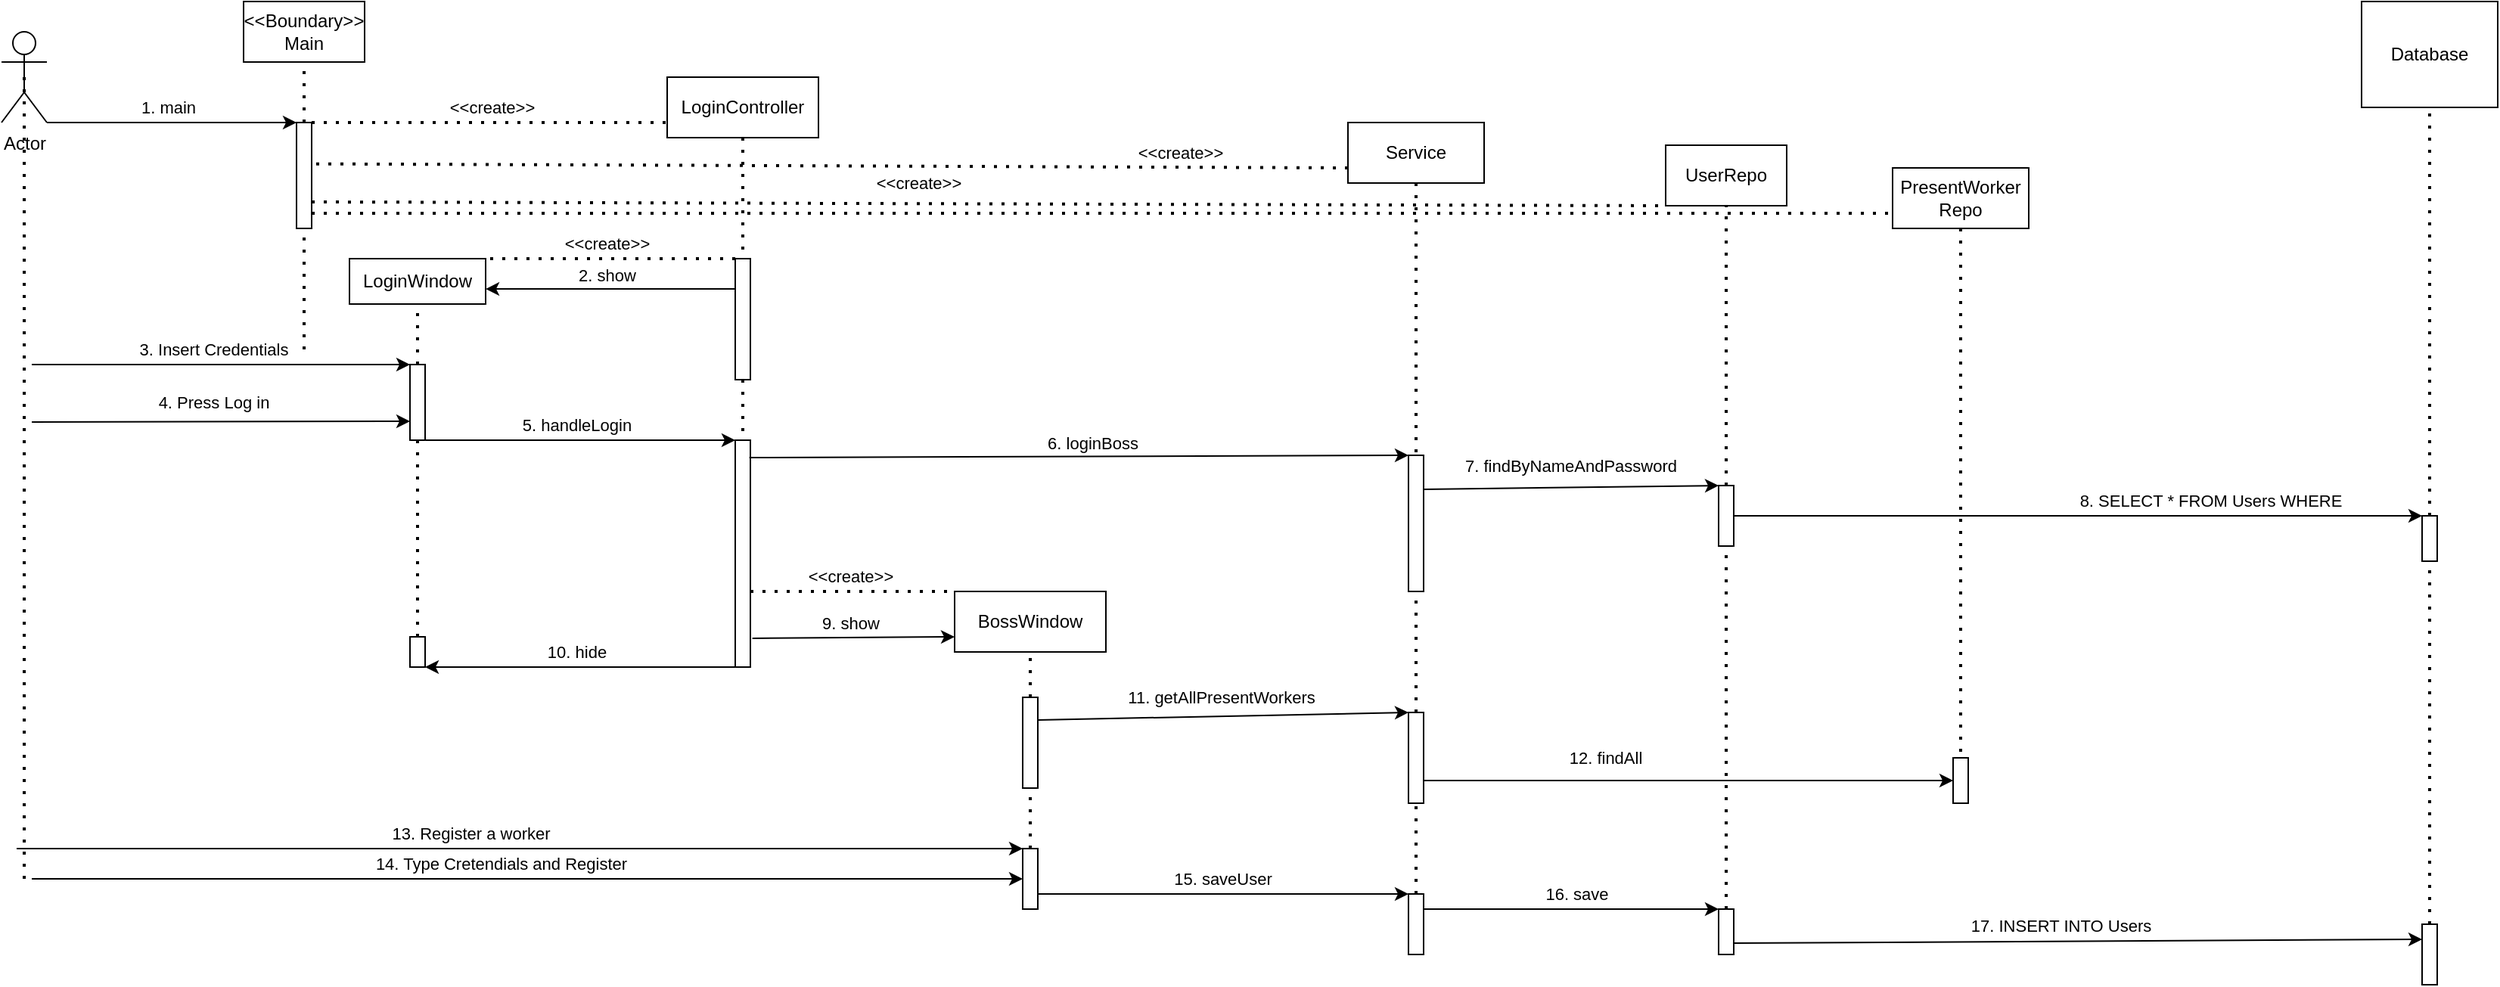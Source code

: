 <mxfile version="26.2.14">
  <diagram name="Page-1" id="IQRt8BmCdM-ZMYjNGfV5">
    <mxGraphModel dx="1213" dy="738" grid="1" gridSize="10" guides="1" tooltips="1" connect="1" arrows="1" fold="1" page="1" pageScale="1" pageWidth="850" pageHeight="1100" math="0" shadow="0">
      <root>
        <mxCell id="0" />
        <mxCell id="1" parent="0" />
        <mxCell id="h6TdtqrDm6KFS-MrkBvc-1" value="Actor" style="shape=umlActor;verticalLabelPosition=bottom;verticalAlign=top;html=1;outlineConnect=0;" parent="1" vertex="1">
          <mxGeometry x="40" y="40" width="30" height="60" as="geometry" />
        </mxCell>
        <mxCell id="h6TdtqrDm6KFS-MrkBvc-3" value="&lt;div&gt;&amp;lt;&amp;lt;Boundary&amp;gt;&amp;gt;&lt;/div&gt;&lt;div&gt;Main&lt;/div&gt;" style="rounded=0;whiteSpace=wrap;html=1;" parent="1" vertex="1">
          <mxGeometry x="200" y="20" width="80" height="40" as="geometry" />
        </mxCell>
        <mxCell id="h6TdtqrDm6KFS-MrkBvc-4" value="&lt;div&gt;LoginController&lt;/div&gt;" style="rounded=0;whiteSpace=wrap;html=1;" parent="1" vertex="1">
          <mxGeometry x="480" y="70" width="100" height="40" as="geometry" />
        </mxCell>
        <mxCell id="h6TdtqrDm6KFS-MrkBvc-5" value="" style="rounded=0;whiteSpace=wrap;html=1;" parent="1" vertex="1">
          <mxGeometry x="235" y="100" width="10" height="70" as="geometry" />
        </mxCell>
        <mxCell id="h6TdtqrDm6KFS-MrkBvc-6" value="BossWindow" style="rounded=0;whiteSpace=wrap;html=1;" parent="1" vertex="1">
          <mxGeometry x="670" y="410" width="100" height="40" as="geometry" />
        </mxCell>
        <mxCell id="h6TdtqrDm6KFS-MrkBvc-7" value="Service" style="rounded=0;whiteSpace=wrap;html=1;" parent="1" vertex="1">
          <mxGeometry x="930" y="100" width="90" height="40" as="geometry" />
        </mxCell>
        <mxCell id="h6TdtqrDm6KFS-MrkBvc-8" value="UserRepo" style="rounded=0;whiteSpace=wrap;html=1;" parent="1" vertex="1">
          <mxGeometry x="1140" y="115" width="80" height="40" as="geometry" />
        </mxCell>
        <mxCell id="h6TdtqrDm6KFS-MrkBvc-9" value="&lt;div&gt;PresentWorker&lt;/div&gt;&lt;div&gt;Repo&lt;/div&gt;" style="rounded=0;whiteSpace=wrap;html=1;" parent="1" vertex="1">
          <mxGeometry x="1290" y="130" width="90" height="40" as="geometry" />
        </mxCell>
        <mxCell id="h6TdtqrDm6KFS-MrkBvc-10" value="Database" style="rounded=0;whiteSpace=wrap;html=1;" parent="1" vertex="1">
          <mxGeometry x="1600" y="20" width="90" height="70" as="geometry" />
        </mxCell>
        <mxCell id="h6TdtqrDm6KFS-MrkBvc-11" value="" style="endArrow=none;dashed=1;html=1;dashPattern=1 3;strokeWidth=2;rounded=0;exitX=1;exitY=0;exitDx=0;exitDy=0;entryX=0;entryY=0.75;entryDx=0;entryDy=0;" parent="1" source="h6TdtqrDm6KFS-MrkBvc-5" target="h6TdtqrDm6KFS-MrkBvc-4" edge="1">
          <mxGeometry width="50" height="50" relative="1" as="geometry">
            <mxPoint x="570" y="390" as="sourcePoint" />
            <mxPoint x="620" y="340" as="targetPoint" />
          </mxGeometry>
        </mxCell>
        <mxCell id="h6TdtqrDm6KFS-MrkBvc-16" value="&amp;lt;&amp;lt;create&amp;gt;&amp;gt;" style="edgeLabel;html=1;align=center;verticalAlign=middle;resizable=0;points=[];" parent="h6TdtqrDm6KFS-MrkBvc-11" vertex="1" connectable="0">
          <mxGeometry x="0.009" y="-3" relative="1" as="geometry">
            <mxPoint y="-13" as="offset" />
          </mxGeometry>
        </mxCell>
        <mxCell id="h6TdtqrDm6KFS-MrkBvc-12" value="" style="endArrow=none;dashed=1;html=1;dashPattern=1 3;strokeWidth=2;rounded=0;entryX=0;entryY=0;entryDx=0;entryDy=0;exitX=1;exitY=1;exitDx=0;exitDy=0;" parent="1" target="h6TdtqrDm6KFS-MrkBvc-6" edge="1">
          <mxGeometry width="50" height="50" relative="1" as="geometry">
            <mxPoint x="535" y="410" as="sourcePoint" />
            <mxPoint x="740" y="310" as="targetPoint" />
          </mxGeometry>
        </mxCell>
        <mxCell id="h6TdtqrDm6KFS-MrkBvc-19" value="&amp;lt;&amp;lt;create&amp;gt;&amp;gt;" style="edgeLabel;html=1;align=center;verticalAlign=middle;resizable=0;points=[];" parent="h6TdtqrDm6KFS-MrkBvc-12" vertex="1" connectable="0">
          <mxGeometry x="0.665" y="2" relative="1" as="geometry">
            <mxPoint x="-47" y="-8" as="offset" />
          </mxGeometry>
        </mxCell>
        <mxCell id="h6TdtqrDm6KFS-MrkBvc-13" value="" style="endArrow=none;dashed=1;html=1;dashPattern=1 3;strokeWidth=2;rounded=0;entryX=0.833;entryY=0.39;entryDx=0;entryDy=0;entryPerimeter=0;exitX=0;exitY=0.75;exitDx=0;exitDy=0;" parent="1" source="h6TdtqrDm6KFS-MrkBvc-7" target="h6TdtqrDm6KFS-MrkBvc-5" edge="1">
          <mxGeometry width="50" height="50" relative="1" as="geometry">
            <mxPoint x="570" y="390" as="sourcePoint" />
            <mxPoint x="620" y="340" as="targetPoint" />
          </mxGeometry>
        </mxCell>
        <mxCell id="h6TdtqrDm6KFS-MrkBvc-18" value="&amp;lt;&amp;lt;create&amp;gt;&amp;gt;" style="edgeLabel;html=1;align=center;verticalAlign=middle;resizable=0;points=[];" parent="h6TdtqrDm6KFS-MrkBvc-13" vertex="1" connectable="0">
          <mxGeometry x="-0.675" y="-1" relative="1" as="geometry">
            <mxPoint y="-9" as="offset" />
          </mxGeometry>
        </mxCell>
        <mxCell id="h6TdtqrDm6KFS-MrkBvc-14" value="" style="endArrow=none;dashed=1;html=1;dashPattern=1 3;strokeWidth=2;rounded=0;entryX=0;entryY=1;entryDx=0;entryDy=0;exitX=1;exitY=0.75;exitDx=0;exitDy=0;" parent="1" source="h6TdtqrDm6KFS-MrkBvc-5" target="h6TdtqrDm6KFS-MrkBvc-8" edge="1">
          <mxGeometry width="50" height="50" relative="1" as="geometry">
            <mxPoint x="250" y="145" as="sourcePoint" />
            <mxPoint x="620" y="340" as="targetPoint" />
          </mxGeometry>
        </mxCell>
        <mxCell id="h6TdtqrDm6KFS-MrkBvc-17" value="&amp;lt;&amp;lt;create&amp;gt;&amp;gt;" style="edgeLabel;html=1;align=center;verticalAlign=middle;resizable=0;points=[];" parent="h6TdtqrDm6KFS-MrkBvc-14" vertex="1" connectable="0">
          <mxGeometry x="-0.104" y="1" relative="1" as="geometry">
            <mxPoint y="-13" as="offset" />
          </mxGeometry>
        </mxCell>
        <mxCell id="h6TdtqrDm6KFS-MrkBvc-15" value="" style="endArrow=none;dashed=1;html=1;dashPattern=1 3;strokeWidth=2;rounded=0;entryX=0;entryY=0.75;entryDx=0;entryDy=0;exitX=1;exitY=0.857;exitDx=0;exitDy=0;exitPerimeter=0;" parent="1" source="h6TdtqrDm6KFS-MrkBvc-5" target="h6TdtqrDm6KFS-MrkBvc-9" edge="1">
          <mxGeometry width="50" height="50" relative="1" as="geometry">
            <mxPoint x="570" y="390" as="sourcePoint" />
            <mxPoint x="620" y="340" as="targetPoint" />
          </mxGeometry>
        </mxCell>
        <mxCell id="h6TdtqrDm6KFS-MrkBvc-20" value="LoginWindow" style="rounded=0;whiteSpace=wrap;html=1;" parent="1" vertex="1">
          <mxGeometry x="270" y="190" width="90" height="30" as="geometry" />
        </mxCell>
        <mxCell id="h6TdtqrDm6KFS-MrkBvc-21" value="" style="rounded=0;whiteSpace=wrap;html=1;" parent="1" vertex="1">
          <mxGeometry x="525" y="190" width="10" height="80" as="geometry" />
        </mxCell>
        <mxCell id="h6TdtqrDm6KFS-MrkBvc-22" value="" style="endArrow=classic;html=1;rounded=0;entryX=1;entryY=0.667;entryDx=0;entryDy=0;exitX=0;exitY=0.25;exitDx=0;exitDy=0;entryPerimeter=0;" parent="1" source="h6TdtqrDm6KFS-MrkBvc-21" target="h6TdtqrDm6KFS-MrkBvc-20" edge="1">
          <mxGeometry width="50" height="50" relative="1" as="geometry">
            <mxPoint x="520" y="220" as="sourcePoint" />
            <mxPoint x="650" y="340" as="targetPoint" />
          </mxGeometry>
        </mxCell>
        <mxCell id="h6TdtqrDm6KFS-MrkBvc-23" value="2. show" style="edgeLabel;html=1;align=center;verticalAlign=middle;resizable=0;points=[];" parent="h6TdtqrDm6KFS-MrkBvc-22" vertex="1" connectable="0">
          <mxGeometry x="-0.285" relative="1" as="geometry">
            <mxPoint x="-26" y="-9" as="offset" />
          </mxGeometry>
        </mxCell>
        <mxCell id="h6TdtqrDm6KFS-MrkBvc-25" value="" style="endArrow=none;dashed=1;html=1;dashPattern=1 3;strokeWidth=2;rounded=0;entryX=1;entryY=0;entryDx=0;entryDy=0;exitX=0;exitY=0;exitDx=0;exitDy=0;" parent="1" source="h6TdtqrDm6KFS-MrkBvc-21" target="h6TdtqrDm6KFS-MrkBvc-20" edge="1">
          <mxGeometry width="50" height="50" relative="1" as="geometry">
            <mxPoint x="500" y="170" as="sourcePoint" />
            <mxPoint x="650" y="340" as="targetPoint" />
          </mxGeometry>
        </mxCell>
        <mxCell id="h6TdtqrDm6KFS-MrkBvc-27" value="&amp;lt;&amp;lt;create&amp;gt;&amp;gt;" style="edgeLabel;html=1;align=center;verticalAlign=middle;resizable=0;points=[];" parent="h6TdtqrDm6KFS-MrkBvc-25" vertex="1" connectable="0">
          <mxGeometry x="-0.079" y="-3" relative="1" as="geometry">
            <mxPoint x="-9" y="-7" as="offset" />
          </mxGeometry>
        </mxCell>
        <mxCell id="h6TdtqrDm6KFS-MrkBvc-28" value="" style="rounded=0;whiteSpace=wrap;html=1;" parent="1" vertex="1">
          <mxGeometry x="310" y="260" width="10" height="50" as="geometry" />
        </mxCell>
        <mxCell id="h6TdtqrDm6KFS-MrkBvc-29" value="" style="endArrow=none;dashed=1;html=1;dashPattern=1 3;strokeWidth=2;rounded=0;entryX=0.5;entryY=0.5;entryDx=0;entryDy=0;entryPerimeter=0;" parent="1" target="h6TdtqrDm6KFS-MrkBvc-1" edge="1">
          <mxGeometry width="50" height="50" relative="1" as="geometry">
            <mxPoint x="55" y="600" as="sourcePoint" />
            <mxPoint x="650" y="400" as="targetPoint" />
          </mxGeometry>
        </mxCell>
        <mxCell id="h6TdtqrDm6KFS-MrkBvc-30" value="" style="endArrow=classic;html=1;rounded=0;entryX=0;entryY=0;entryDx=0;entryDy=0;" parent="1" target="h6TdtqrDm6KFS-MrkBvc-28" edge="1">
          <mxGeometry width="50" height="50" relative="1" as="geometry">
            <mxPoint x="60" y="260" as="sourcePoint" />
            <mxPoint x="650" y="400" as="targetPoint" />
          </mxGeometry>
        </mxCell>
        <mxCell id="h6TdtqrDm6KFS-MrkBvc-31" value="3. Insert Credentials" style="edgeLabel;html=1;align=center;verticalAlign=middle;resizable=0;points=[];" parent="h6TdtqrDm6KFS-MrkBvc-30" vertex="1" connectable="0">
          <mxGeometry x="-0.008" y="2" relative="1" as="geometry">
            <mxPoint x="-4" y="-8" as="offset" />
          </mxGeometry>
        </mxCell>
        <mxCell id="h6TdtqrDm6KFS-MrkBvc-32" value="" style="rounded=0;whiteSpace=wrap;html=1;" parent="1" vertex="1">
          <mxGeometry x="525" y="310" width="10" height="150" as="geometry" />
        </mxCell>
        <mxCell id="h6TdtqrDm6KFS-MrkBvc-33" value="" style="endArrow=classic;html=1;rounded=0;entryX=0;entryY=0.75;entryDx=0;entryDy=0;" parent="1" target="h6TdtqrDm6KFS-MrkBvc-28" edge="1">
          <mxGeometry width="50" height="50" relative="1" as="geometry">
            <mxPoint x="60" y="298" as="sourcePoint" />
            <mxPoint x="650" y="400" as="targetPoint" />
          </mxGeometry>
        </mxCell>
        <mxCell id="h6TdtqrDm6KFS-MrkBvc-34" value="4. Press Log in" style="edgeLabel;html=1;align=center;verticalAlign=middle;resizable=0;points=[];" parent="h6TdtqrDm6KFS-MrkBvc-33" vertex="1" connectable="0">
          <mxGeometry x="0.224" y="-4" relative="1" as="geometry">
            <mxPoint x="-33" y="-17" as="offset" />
          </mxGeometry>
        </mxCell>
        <mxCell id="h6TdtqrDm6KFS-MrkBvc-35" value="" style="endArrow=classic;html=1;rounded=0;exitX=1;exitY=1;exitDx=0;exitDy=0;entryX=0;entryY=0;entryDx=0;entryDy=0;" parent="1" source="h6TdtqrDm6KFS-MrkBvc-28" target="h6TdtqrDm6KFS-MrkBvc-32" edge="1">
          <mxGeometry width="50" height="50" relative="1" as="geometry">
            <mxPoint x="600" y="450" as="sourcePoint" />
            <mxPoint x="650" y="400" as="targetPoint" />
          </mxGeometry>
        </mxCell>
        <mxCell id="h6TdtqrDm6KFS-MrkBvc-36" value="5. handleLogin" style="edgeLabel;html=1;align=center;verticalAlign=middle;resizable=0;points=[];" parent="h6TdtqrDm6KFS-MrkBvc-35" vertex="1" connectable="0">
          <mxGeometry x="-0.054" y="1" relative="1" as="geometry">
            <mxPoint x="3" y="-9" as="offset" />
          </mxGeometry>
        </mxCell>
        <mxCell id="h6TdtqrDm6KFS-MrkBvc-37" value="" style="rounded=0;whiteSpace=wrap;html=1;" parent="1" vertex="1">
          <mxGeometry x="970" y="320" width="10" height="90" as="geometry" />
        </mxCell>
        <mxCell id="h6TdtqrDm6KFS-MrkBvc-38" value="" style="endArrow=classic;html=1;rounded=0;entryX=0;entryY=0;entryDx=0;entryDy=0;exitX=0.933;exitY=0.077;exitDx=0;exitDy=0;exitPerimeter=0;" parent="1" source="h6TdtqrDm6KFS-MrkBvc-32" target="h6TdtqrDm6KFS-MrkBvc-37" edge="1">
          <mxGeometry width="50" height="50" relative="1" as="geometry">
            <mxPoint x="810" y="470" as="sourcePoint" />
            <mxPoint x="860" y="420" as="targetPoint" />
          </mxGeometry>
        </mxCell>
        <mxCell id="h6TdtqrDm6KFS-MrkBvc-39" value="6. loginBoss" style="edgeLabel;html=1;align=center;verticalAlign=middle;resizable=0;points=[];" parent="h6TdtqrDm6KFS-MrkBvc-38" vertex="1" connectable="0">
          <mxGeometry x="0.08" y="-2" relative="1" as="geometry">
            <mxPoint x="-9" y="-11" as="offset" />
          </mxGeometry>
        </mxCell>
        <mxCell id="h6TdtqrDm6KFS-MrkBvc-40" value="" style="rounded=0;whiteSpace=wrap;html=1;" parent="1" vertex="1">
          <mxGeometry x="1175" y="340" width="10" height="40" as="geometry" />
        </mxCell>
        <mxCell id="h6TdtqrDm6KFS-MrkBvc-41" value="" style="endArrow=classic;html=1;rounded=0;exitX=1;exitY=0.25;exitDx=0;exitDy=0;entryX=0;entryY=0;entryDx=0;entryDy=0;" parent="1" source="h6TdtqrDm6KFS-MrkBvc-37" target="h6TdtqrDm6KFS-MrkBvc-40" edge="1">
          <mxGeometry width="50" height="50" relative="1" as="geometry">
            <mxPoint x="810" y="470" as="sourcePoint" />
            <mxPoint x="1170" y="345" as="targetPoint" />
          </mxGeometry>
        </mxCell>
        <mxCell id="h6TdtqrDm6KFS-MrkBvc-42" value="7. findByNameAndPassword" style="edgeLabel;html=1;align=center;verticalAlign=middle;resizable=0;points=[];" parent="h6TdtqrDm6KFS-MrkBvc-41" vertex="1" connectable="0">
          <mxGeometry x="-0.011" y="2" relative="1" as="geometry">
            <mxPoint y="-13" as="offset" />
          </mxGeometry>
        </mxCell>
        <mxCell id="h6TdtqrDm6KFS-MrkBvc-43" value="" style="rounded=0;whiteSpace=wrap;html=1;" parent="1" vertex="1">
          <mxGeometry x="1640" y="360" width="10" height="30" as="geometry" />
        </mxCell>
        <mxCell id="h6TdtqrDm6KFS-MrkBvc-44" value="" style="endArrow=classic;html=1;rounded=0;exitX=1;exitY=0.5;exitDx=0;exitDy=0;entryX=0;entryY=0;entryDx=0;entryDy=0;" parent="1" source="h6TdtqrDm6KFS-MrkBvc-40" target="h6TdtqrDm6KFS-MrkBvc-43" edge="1">
          <mxGeometry width="50" height="50" relative="1" as="geometry">
            <mxPoint x="1200" y="470" as="sourcePoint" />
            <mxPoint x="1250" y="420" as="targetPoint" />
          </mxGeometry>
        </mxCell>
        <mxCell id="h6TdtqrDm6KFS-MrkBvc-45" value="8. SELECT * FROM Users WHERE" style="edgeLabel;html=1;align=center;verticalAlign=middle;resizable=0;points=[];" parent="h6TdtqrDm6KFS-MrkBvc-44" vertex="1" connectable="0">
          <mxGeometry x="0.167" y="-3" relative="1" as="geometry">
            <mxPoint x="49" y="-13" as="offset" />
          </mxGeometry>
        </mxCell>
        <mxCell id="h6TdtqrDm6KFS-MrkBvc-46" value="" style="rounded=0;whiteSpace=wrap;html=1;" parent="1" vertex="1">
          <mxGeometry x="1330" y="520" width="10" height="30" as="geometry" />
        </mxCell>
        <mxCell id="h6TdtqrDm6KFS-MrkBvc-49" value="" style="endArrow=none;dashed=1;html=1;dashPattern=1 3;strokeWidth=2;rounded=0;entryX=0.5;entryY=0;entryDx=0;entryDy=0;exitX=0.5;exitY=1;exitDx=0;exitDy=0;" parent="1" source="h6TdtqrDm6KFS-MrkBvc-4" target="h6TdtqrDm6KFS-MrkBvc-21" edge="1">
          <mxGeometry width="50" height="50" relative="1" as="geometry">
            <mxPoint x="530" y="400" as="sourcePoint" />
            <mxPoint x="580" y="350" as="targetPoint" />
          </mxGeometry>
        </mxCell>
        <mxCell id="h6TdtqrDm6KFS-MrkBvc-50" value="" style="endArrow=none;dashed=1;html=1;dashPattern=1 3;strokeWidth=2;rounded=0;entryX=0.5;entryY=0;entryDx=0;entryDy=0;exitX=0.5;exitY=1;exitDx=0;exitDy=0;" parent="1" source="h6TdtqrDm6KFS-MrkBvc-7" target="h6TdtqrDm6KFS-MrkBvc-37" edge="1">
          <mxGeometry width="50" height="50" relative="1" as="geometry">
            <mxPoint x="530" y="400" as="sourcePoint" />
            <mxPoint x="580" y="350" as="targetPoint" />
          </mxGeometry>
        </mxCell>
        <mxCell id="h6TdtqrDm6KFS-MrkBvc-51" value="" style="endArrow=none;dashed=1;html=1;dashPattern=1 3;strokeWidth=2;rounded=0;exitX=0.5;exitY=0;exitDx=0;exitDy=0;entryX=0.5;entryY=1;entryDx=0;entryDy=0;" parent="1" source="h6TdtqrDm6KFS-MrkBvc-40" target="h6TdtqrDm6KFS-MrkBvc-8" edge="1">
          <mxGeometry width="50" height="50" relative="1" as="geometry">
            <mxPoint x="930" y="400" as="sourcePoint" />
            <mxPoint x="980" y="350" as="targetPoint" />
          </mxGeometry>
        </mxCell>
        <mxCell id="h6TdtqrDm6KFS-MrkBvc-52" value="" style="endArrow=none;dashed=1;html=1;dashPattern=1 3;strokeWidth=2;rounded=0;entryX=0.5;entryY=0;entryDx=0;entryDy=0;exitX=0.5;exitY=1;exitDx=0;exitDy=0;" parent="1" source="h6TdtqrDm6KFS-MrkBvc-9" target="h6TdtqrDm6KFS-MrkBvc-46" edge="1">
          <mxGeometry width="50" height="50" relative="1" as="geometry">
            <mxPoint x="1170" y="400" as="sourcePoint" />
            <mxPoint x="1220" y="350" as="targetPoint" />
          </mxGeometry>
        </mxCell>
        <mxCell id="h6TdtqrDm6KFS-MrkBvc-53" value="" style="endArrow=none;dashed=1;html=1;dashPattern=1 3;strokeWidth=2;rounded=0;entryX=0.5;entryY=1;entryDx=0;entryDy=0;exitX=0.5;exitY=0;exitDx=0;exitDy=0;" parent="1" source="h6TdtqrDm6KFS-MrkBvc-43" target="h6TdtqrDm6KFS-MrkBvc-10" edge="1">
          <mxGeometry width="50" height="50" relative="1" as="geometry">
            <mxPoint x="1170" y="400" as="sourcePoint" />
            <mxPoint x="1220" y="350" as="targetPoint" />
          </mxGeometry>
        </mxCell>
        <mxCell id="h6TdtqrDm6KFS-MrkBvc-55" value="" style="endArrow=none;dashed=1;html=1;dashPattern=1 3;strokeWidth=2;rounded=0;entryX=0.5;entryY=1;entryDx=0;entryDy=0;exitX=0.5;exitY=0;exitDx=0;exitDy=0;" parent="1" source="h6TdtqrDm6KFS-MrkBvc-5" target="h6TdtqrDm6KFS-MrkBvc-3" edge="1">
          <mxGeometry width="50" height="50" relative="1" as="geometry">
            <mxPoint x="620" y="420" as="sourcePoint" />
            <mxPoint x="670" y="370" as="targetPoint" />
          </mxGeometry>
        </mxCell>
        <mxCell id="h6TdtqrDm6KFS-MrkBvc-56" value="" style="endArrow=none;dashed=1;html=1;dashPattern=1 3;strokeWidth=2;rounded=0;entryX=0.5;entryY=0;entryDx=0;entryDy=0;exitX=0.5;exitY=1;exitDx=0;exitDy=0;" parent="1" source="h6TdtqrDm6KFS-MrkBvc-21" target="h6TdtqrDm6KFS-MrkBvc-32" edge="1">
          <mxGeometry width="50" height="50" relative="1" as="geometry">
            <mxPoint x="570" y="290" as="sourcePoint" />
            <mxPoint x="600" y="370" as="targetPoint" />
          </mxGeometry>
        </mxCell>
        <mxCell id="h6TdtqrDm6KFS-MrkBvc-58" value="" style="endArrow=classic;html=1;rounded=0;exitX=1.133;exitY=0.873;exitDx=0;exitDy=0;entryX=0;entryY=0.75;entryDx=0;entryDy=0;exitPerimeter=0;" parent="1" source="h6TdtqrDm6KFS-MrkBvc-32" target="h6TdtqrDm6KFS-MrkBvc-6" edge="1">
          <mxGeometry width="50" height="50" relative="1" as="geometry">
            <mxPoint x="550" y="460" as="sourcePoint" />
            <mxPoint x="600" y="410" as="targetPoint" />
          </mxGeometry>
        </mxCell>
        <mxCell id="h6TdtqrDm6KFS-MrkBvc-59" value="9. show" style="edgeLabel;html=1;align=center;verticalAlign=middle;resizable=0;points=[];" parent="h6TdtqrDm6KFS-MrkBvc-58" vertex="1" connectable="0">
          <mxGeometry x="-0.141" y="1" relative="1" as="geometry">
            <mxPoint x="7" y="-9" as="offset" />
          </mxGeometry>
        </mxCell>
        <mxCell id="h6TdtqrDm6KFS-MrkBvc-60" value="" style="endArrow=none;dashed=1;html=1;dashPattern=1 3;strokeWidth=2;rounded=0;entryX=0.5;entryY=1;entryDx=0;entryDy=0;" parent="1" target="h6TdtqrDm6KFS-MrkBvc-5" edge="1">
          <mxGeometry width="50" height="50" relative="1" as="geometry">
            <mxPoint x="240" y="250" as="sourcePoint" />
            <mxPoint x="590" y="330" as="targetPoint" />
          </mxGeometry>
        </mxCell>
        <mxCell id="h6TdtqrDm6KFS-MrkBvc-61" value="" style="endArrow=none;dashed=1;html=1;dashPattern=1 3;strokeWidth=2;rounded=0;entryX=0.5;entryY=1;entryDx=0;entryDy=0;exitX=0.5;exitY=0;exitDx=0;exitDy=0;" parent="1" source="h6TdtqrDm6KFS-MrkBvc-28" target="h6TdtqrDm6KFS-MrkBvc-20" edge="1">
          <mxGeometry width="50" height="50" relative="1" as="geometry">
            <mxPoint x="500" y="370" as="sourcePoint" />
            <mxPoint x="550" y="320" as="targetPoint" />
          </mxGeometry>
        </mxCell>
        <mxCell id="h6TdtqrDm6KFS-MrkBvc-62" value="" style="rounded=0;whiteSpace=wrap;html=1;" parent="1" vertex="1">
          <mxGeometry x="310" y="440" width="10" height="20" as="geometry" />
        </mxCell>
        <mxCell id="h6TdtqrDm6KFS-MrkBvc-64" value="" style="endArrow=classic;html=1;rounded=0;entryX=1;entryY=1;entryDx=0;entryDy=0;exitX=0;exitY=1;exitDx=0;exitDy=0;" parent="1" source="h6TdtqrDm6KFS-MrkBvc-32" target="h6TdtqrDm6KFS-MrkBvc-62" edge="1">
          <mxGeometry width="50" height="50" relative="1" as="geometry">
            <mxPoint x="500" y="410" as="sourcePoint" />
            <mxPoint x="550" y="360" as="targetPoint" />
          </mxGeometry>
        </mxCell>
        <mxCell id="h6TdtqrDm6KFS-MrkBvc-65" value="10. hide" style="edgeLabel;html=1;align=center;verticalAlign=middle;resizable=0;points=[];" parent="h6TdtqrDm6KFS-MrkBvc-64" vertex="1" connectable="0">
          <mxGeometry x="-0.151" relative="1" as="geometry">
            <mxPoint x="-18" y="-10" as="offset" />
          </mxGeometry>
        </mxCell>
        <mxCell id="h6TdtqrDm6KFS-MrkBvc-66" value="" style="endArrow=none;dashed=1;html=1;dashPattern=1 3;strokeWidth=2;rounded=0;entryX=0.5;entryY=1;entryDx=0;entryDy=0;exitX=0.5;exitY=0;exitDx=0;exitDy=0;" parent="1" source="h6TdtqrDm6KFS-MrkBvc-62" target="h6TdtqrDm6KFS-MrkBvc-28" edge="1">
          <mxGeometry width="50" height="50" relative="1" as="geometry">
            <mxPoint x="500" y="410" as="sourcePoint" />
            <mxPoint x="550" y="360" as="targetPoint" />
          </mxGeometry>
        </mxCell>
        <mxCell id="h6TdtqrDm6KFS-MrkBvc-67" value="" style="endArrow=classic;html=1;rounded=0;exitX=1;exitY=1;exitDx=0;exitDy=0;exitPerimeter=0;entryX=0;entryY=0;entryDx=0;entryDy=0;" parent="1" source="h6TdtqrDm6KFS-MrkBvc-1" target="h6TdtqrDm6KFS-MrkBvc-5" edge="1">
          <mxGeometry width="50" height="50" relative="1" as="geometry">
            <mxPoint x="490" y="350" as="sourcePoint" />
            <mxPoint x="540" y="300" as="targetPoint" />
          </mxGeometry>
        </mxCell>
        <mxCell id="h6TdtqrDm6KFS-MrkBvc-68" value="1. main" style="edgeLabel;html=1;align=center;verticalAlign=middle;resizable=0;points=[];" parent="h6TdtqrDm6KFS-MrkBvc-67" vertex="1" connectable="0">
          <mxGeometry x="0.067" y="2" relative="1" as="geometry">
            <mxPoint x="-8" y="-8" as="offset" />
          </mxGeometry>
        </mxCell>
        <mxCell id="h6TdtqrDm6KFS-MrkBvc-69" value="" style="rounded=0;whiteSpace=wrap;html=1;" parent="1" vertex="1">
          <mxGeometry x="715" y="480" width="10" height="60" as="geometry" />
        </mxCell>
        <mxCell id="h6TdtqrDm6KFS-MrkBvc-70" value="" style="rounded=0;whiteSpace=wrap;html=1;" parent="1" vertex="1">
          <mxGeometry x="970" y="490" width="10" height="60" as="geometry" />
        </mxCell>
        <mxCell id="h6TdtqrDm6KFS-MrkBvc-72" value="" style="endArrow=classic;html=1;rounded=0;entryX=0;entryY=0;entryDx=0;entryDy=0;exitX=1;exitY=0.25;exitDx=0;exitDy=0;" parent="1" source="h6TdtqrDm6KFS-MrkBvc-69" target="h6TdtqrDm6KFS-MrkBvc-70" edge="1">
          <mxGeometry width="50" height="50" relative="1" as="geometry">
            <mxPoint x="770" y="520" as="sourcePoint" />
            <mxPoint x="880" y="400" as="targetPoint" />
          </mxGeometry>
        </mxCell>
        <mxCell id="h6TdtqrDm6KFS-MrkBvc-75" value="11. getAllPresentWorkers" style="edgeLabel;html=1;align=center;verticalAlign=middle;resizable=0;points=[];" parent="h6TdtqrDm6KFS-MrkBvc-72" vertex="1" connectable="0">
          <mxGeometry x="-0.007" y="1" relative="1" as="geometry">
            <mxPoint x="-1" y="-12" as="offset" />
          </mxGeometry>
        </mxCell>
        <mxCell id="h6TdtqrDm6KFS-MrkBvc-76" value="" style="endArrow=classic;html=1;rounded=0;entryX=0;entryY=0.5;entryDx=0;entryDy=0;exitX=1;exitY=0.75;exitDx=0;exitDy=0;" parent="1" source="h6TdtqrDm6KFS-MrkBvc-70" target="h6TdtqrDm6KFS-MrkBvc-46" edge="1">
          <mxGeometry width="50" height="50" relative="1" as="geometry">
            <mxPoint x="1020" y="450" as="sourcePoint" />
            <mxPoint x="1070" y="400" as="targetPoint" />
          </mxGeometry>
        </mxCell>
        <mxCell id="h6TdtqrDm6KFS-MrkBvc-77" value="12. findAll" style="edgeLabel;html=1;align=center;verticalAlign=middle;resizable=0;points=[];" parent="h6TdtqrDm6KFS-MrkBvc-76" vertex="1" connectable="0">
          <mxGeometry x="-0.046" y="3" relative="1" as="geometry">
            <mxPoint x="-47" y="-12" as="offset" />
          </mxGeometry>
        </mxCell>
        <mxCell id="h6TdtqrDm6KFS-MrkBvc-78" value="" style="endArrow=none;dashed=1;html=1;dashPattern=1 3;strokeWidth=2;rounded=0;entryX=0.5;entryY=1;entryDx=0;entryDy=0;exitX=0.5;exitY=0;exitDx=0;exitDy=0;" parent="1" source="h6TdtqrDm6KFS-MrkBvc-69" target="h6TdtqrDm6KFS-MrkBvc-6" edge="1">
          <mxGeometry width="50" height="50" relative="1" as="geometry">
            <mxPoint x="870" y="450" as="sourcePoint" />
            <mxPoint x="920" y="400" as="targetPoint" />
          </mxGeometry>
        </mxCell>
        <mxCell id="h6TdtqrDm6KFS-MrkBvc-79" value="" style="endArrow=none;dashed=1;html=1;dashPattern=1 3;strokeWidth=2;rounded=0;entryX=0.5;entryY=1;entryDx=0;entryDy=0;exitX=0.5;exitY=0;exitDx=0;exitDy=0;" parent="1" source="h6TdtqrDm6KFS-MrkBvc-70" target="h6TdtqrDm6KFS-MrkBvc-37" edge="1">
          <mxGeometry width="50" height="50" relative="1" as="geometry">
            <mxPoint x="870" y="450" as="sourcePoint" />
            <mxPoint x="920" y="400" as="targetPoint" />
          </mxGeometry>
        </mxCell>
        <mxCell id="2qfQ3oLj4ezPMn0jfbry-1" value="" style="rounded=0;whiteSpace=wrap;html=1;" vertex="1" parent="1">
          <mxGeometry x="715" y="580" width="10" height="40" as="geometry" />
        </mxCell>
        <mxCell id="2qfQ3oLj4ezPMn0jfbry-2" value="" style="endArrow=classic;html=1;rounded=0;entryX=0;entryY=0;entryDx=0;entryDy=0;" edge="1" parent="1" target="2qfQ3oLj4ezPMn0jfbry-1">
          <mxGeometry width="50" height="50" relative="1" as="geometry">
            <mxPoint x="50" y="580" as="sourcePoint" />
            <mxPoint x="610" y="460" as="targetPoint" />
          </mxGeometry>
        </mxCell>
        <mxCell id="2qfQ3oLj4ezPMn0jfbry-3" value="13. Register a worker" style="edgeLabel;html=1;align=center;verticalAlign=middle;resizable=0;points=[];" vertex="1" connectable="0" parent="2qfQ3oLj4ezPMn0jfbry-2">
          <mxGeometry x="-0.098" y="-2" relative="1" as="geometry">
            <mxPoint y="-12" as="offset" />
          </mxGeometry>
        </mxCell>
        <mxCell id="2qfQ3oLj4ezPMn0jfbry-4" value="" style="rounded=0;whiteSpace=wrap;html=1;" vertex="1" parent="1">
          <mxGeometry x="970" y="610" width="10" height="40" as="geometry" />
        </mxCell>
        <mxCell id="2qfQ3oLj4ezPMn0jfbry-5" value="" style="endArrow=classic;html=1;rounded=0;entryX=0;entryY=0;entryDx=0;entryDy=0;exitX=1;exitY=0.75;exitDx=0;exitDy=0;" edge="1" parent="1" source="2qfQ3oLj4ezPMn0jfbry-1" target="2qfQ3oLj4ezPMn0jfbry-4">
          <mxGeometry width="50" height="50" relative="1" as="geometry">
            <mxPoint x="910" y="550" as="sourcePoint" />
            <mxPoint x="960" y="500" as="targetPoint" />
          </mxGeometry>
        </mxCell>
        <mxCell id="2qfQ3oLj4ezPMn0jfbry-11" value="15. saveUser" style="edgeLabel;html=1;align=center;verticalAlign=middle;resizable=0;points=[];" vertex="1" connectable="0" parent="2qfQ3oLj4ezPMn0jfbry-5">
          <mxGeometry x="-0.004" relative="1" as="geometry">
            <mxPoint y="-10" as="offset" />
          </mxGeometry>
        </mxCell>
        <mxCell id="2qfQ3oLj4ezPMn0jfbry-6" value="" style="endArrow=classic;html=1;rounded=0;entryX=0;entryY=0.5;entryDx=0;entryDy=0;" edge="1" parent="1" target="2qfQ3oLj4ezPMn0jfbry-1">
          <mxGeometry width="50" height="50" relative="1" as="geometry">
            <mxPoint x="60" y="600" as="sourcePoint" />
            <mxPoint x="600" y="500" as="targetPoint" />
          </mxGeometry>
        </mxCell>
        <mxCell id="2qfQ3oLj4ezPMn0jfbry-7" value="14. Type Cretendials and Register" style="edgeLabel;html=1;align=center;verticalAlign=middle;resizable=0;points=[];" vertex="1" connectable="0" parent="2qfQ3oLj4ezPMn0jfbry-6">
          <mxGeometry x="-0.053" y="1" relative="1" as="geometry">
            <mxPoint y="-9" as="offset" />
          </mxGeometry>
        </mxCell>
        <mxCell id="2qfQ3oLj4ezPMn0jfbry-8" value="" style="rounded=0;whiteSpace=wrap;html=1;" vertex="1" parent="1">
          <mxGeometry x="1175" y="620" width="10" height="30" as="geometry" />
        </mxCell>
        <mxCell id="2qfQ3oLj4ezPMn0jfbry-9" value="" style="endArrow=classic;html=1;rounded=0;exitX=1;exitY=0.25;exitDx=0;exitDy=0;entryX=0;entryY=0;entryDx=0;entryDy=0;" edge="1" parent="1" source="2qfQ3oLj4ezPMn0jfbry-4" target="2qfQ3oLj4ezPMn0jfbry-8">
          <mxGeometry width="50" height="50" relative="1" as="geometry">
            <mxPoint x="980" y="550" as="sourcePoint" />
            <mxPoint x="1030" y="500" as="targetPoint" />
          </mxGeometry>
        </mxCell>
        <mxCell id="2qfQ3oLj4ezPMn0jfbry-12" value="16. save" style="edgeLabel;html=1;align=center;verticalAlign=middle;resizable=0;points=[];" vertex="1" connectable="0" parent="2qfQ3oLj4ezPMn0jfbry-9">
          <mxGeometry x="0.036" y="1" relative="1" as="geometry">
            <mxPoint y="-9" as="offset" />
          </mxGeometry>
        </mxCell>
        <mxCell id="2qfQ3oLj4ezPMn0jfbry-13" value="" style="rounded=0;whiteSpace=wrap;html=1;" vertex="1" parent="1">
          <mxGeometry x="1640" y="630" width="10" height="40" as="geometry" />
        </mxCell>
        <mxCell id="2qfQ3oLj4ezPMn0jfbry-14" value="" style="endArrow=classic;html=1;rounded=0;exitX=1;exitY=0.75;exitDx=0;exitDy=0;entryX=0;entryY=0.25;entryDx=0;entryDy=0;" edge="1" parent="1" source="2qfQ3oLj4ezPMn0jfbry-8" target="2qfQ3oLj4ezPMn0jfbry-13">
          <mxGeometry width="50" height="50" relative="1" as="geometry">
            <mxPoint x="1210" y="550" as="sourcePoint" />
            <mxPoint x="1260" y="500" as="targetPoint" />
          </mxGeometry>
        </mxCell>
        <mxCell id="2qfQ3oLj4ezPMn0jfbry-15" value="17. INSERT INTO Users" style="edgeLabel;html=1;align=center;verticalAlign=middle;resizable=0;points=[];" vertex="1" connectable="0" parent="2qfQ3oLj4ezPMn0jfbry-14">
          <mxGeometry x="-0.051" y="-3" relative="1" as="geometry">
            <mxPoint y="-14" as="offset" />
          </mxGeometry>
        </mxCell>
        <mxCell id="2qfQ3oLj4ezPMn0jfbry-16" value="" style="endArrow=none;dashed=1;html=1;dashPattern=1 3;strokeWidth=2;rounded=0;entryX=0.5;entryY=1;entryDx=0;entryDy=0;exitX=0.5;exitY=0;exitDx=0;exitDy=0;" edge="1" parent="1" source="2qfQ3oLj4ezPMn0jfbry-13" target="h6TdtqrDm6KFS-MrkBvc-43">
          <mxGeometry width="50" height="50" relative="1" as="geometry">
            <mxPoint x="1400" y="550" as="sourcePoint" />
            <mxPoint x="1450" y="500" as="targetPoint" />
          </mxGeometry>
        </mxCell>
        <mxCell id="2qfQ3oLj4ezPMn0jfbry-17" value="" style="endArrow=none;dashed=1;html=1;dashPattern=1 3;strokeWidth=2;rounded=0;exitX=0.5;exitY=0;exitDx=0;exitDy=0;entryX=0.5;entryY=1;entryDx=0;entryDy=0;" edge="1" parent="1" source="2qfQ3oLj4ezPMn0jfbry-8" target="h6TdtqrDm6KFS-MrkBvc-40">
          <mxGeometry width="50" height="50" relative="1" as="geometry">
            <mxPoint x="900" y="550" as="sourcePoint" />
            <mxPoint x="1200" y="390" as="targetPoint" />
          </mxGeometry>
        </mxCell>
        <mxCell id="2qfQ3oLj4ezPMn0jfbry-18" value="" style="endArrow=none;dashed=1;html=1;dashPattern=1 3;strokeWidth=2;rounded=0;entryX=0.5;entryY=1;entryDx=0;entryDy=0;exitX=0.5;exitY=0;exitDx=0;exitDy=0;" edge="1" parent="1" source="2qfQ3oLj4ezPMn0jfbry-4" target="h6TdtqrDm6KFS-MrkBvc-70">
          <mxGeometry width="50" height="50" relative="1" as="geometry">
            <mxPoint x="900" y="550" as="sourcePoint" />
            <mxPoint x="950" y="500" as="targetPoint" />
          </mxGeometry>
        </mxCell>
        <mxCell id="2qfQ3oLj4ezPMn0jfbry-19" value="" style="endArrow=none;dashed=1;html=1;dashPattern=1 3;strokeWidth=2;rounded=0;entryX=0.5;entryY=1;entryDx=0;entryDy=0;exitX=0.5;exitY=0;exitDx=0;exitDy=0;" edge="1" parent="1" source="2qfQ3oLj4ezPMn0jfbry-1" target="h6TdtqrDm6KFS-MrkBvc-69">
          <mxGeometry width="50" height="50" relative="1" as="geometry">
            <mxPoint x="780" y="570" as="sourcePoint" />
            <mxPoint x="760" y="550" as="targetPoint" />
          </mxGeometry>
        </mxCell>
      </root>
    </mxGraphModel>
  </diagram>
</mxfile>
